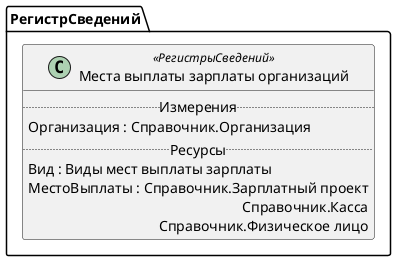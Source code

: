 ﻿@startuml МестаВыплатыЗарплатыОрганизаций
'!include templates.wsd
'..\include templates.wsd
class РегистрСведений.МестаВыплатыЗарплатыОрганизаций as "Места выплаты зарплаты организаций" <<РегистрыСведений>>
{
..Измерения..
Организация : Справочник.Организация
..Ресурсы..
Вид : Виды мест выплаты зарплаты
МестоВыплаты : Справочник.Зарплатный проект\rСправочник.Касса\rСправочник.Физическое лицо
}
@enduml
